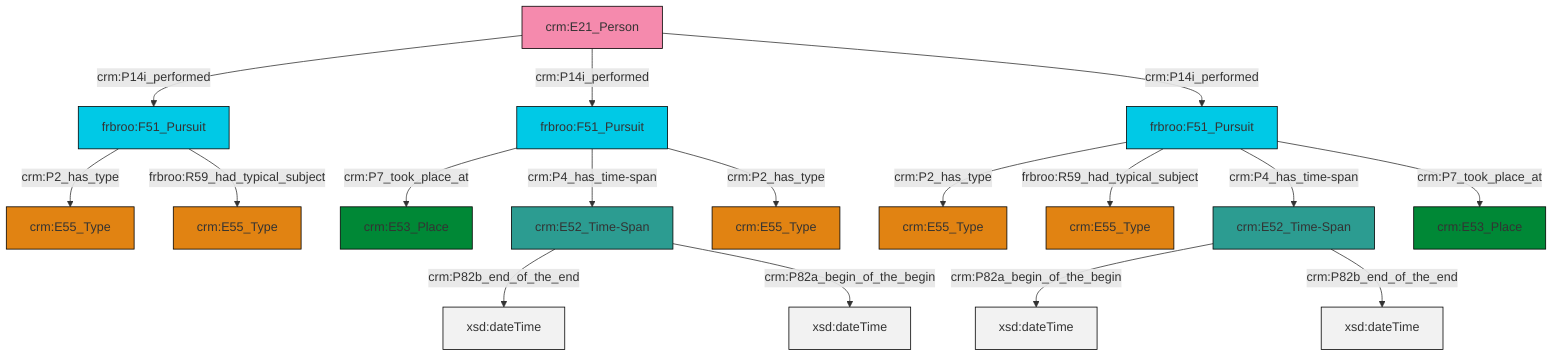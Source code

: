 graph TD
classDef Literal fill:#f2f2f2,stroke:#000000;
classDef CRM_Entity fill:#FFFFFF,stroke:#000000;
classDef Temporal_Entity fill:#00C9E6, stroke:#000000;
classDef Type fill:#E18312, stroke:#000000;
classDef Time-Span fill:#2C9C91, stroke:#000000;
classDef Appellation fill:#FFEB7F, stroke:#000000;
classDef Place fill:#008836, stroke:#000000;
classDef Persistent_Item fill:#B266B2, stroke:#000000;
classDef Conceptual_Object fill:#FFD700, stroke:#000000;
classDef Physical_Thing fill:#D2B48C, stroke:#000000;
classDef Actor fill:#f58aad, stroke:#000000;
classDef PC_Classes fill:#4ce600, stroke:#000000;
classDef Multi fill:#cccccc,stroke:#000000;

2["frbroo:F51_Pursuit"]:::Temporal_Entity -->|crm:P2_has_type| 3["crm:E55_Type"]:::Type
8["crm:E21_Person"]:::Actor -->|crm:P14i_performed| 9["frbroo:F51_Pursuit"]:::Temporal_Entity
8["crm:E21_Person"]:::Actor -->|crm:P14i_performed| 12["frbroo:F51_Pursuit"]:::Temporal_Entity
12["frbroo:F51_Pursuit"]:::Temporal_Entity -->|crm:P7_took_place_at| 15["crm:E53_Place"]:::Place
2["frbroo:F51_Pursuit"]:::Temporal_Entity -->|frbroo:R59_had_typical_subject| 16["crm:E55_Type"]:::Type
18["crm:E52_Time-Span"]:::Time-Span -->|crm:P82b_end_of_the_end| 19[xsd:dateTime]:::Literal
9["frbroo:F51_Pursuit"]:::Temporal_Entity -->|crm:P2_has_type| 6["crm:E55_Type"]:::Type
12["frbroo:F51_Pursuit"]:::Temporal_Entity -->|crm:P4_has_time-span| 18["crm:E52_Time-Span"]:::Time-Span
23["crm:E52_Time-Span"]:::Time-Span -->|crm:P82a_begin_of_the_begin| 26[xsd:dateTime]:::Literal
18["crm:E52_Time-Span"]:::Time-Span -->|crm:P82a_begin_of_the_begin| 30[xsd:dateTime]:::Literal
2["frbroo:F51_Pursuit"]:::Temporal_Entity -->|crm:P4_has_time-span| 23["crm:E52_Time-Span"]:::Time-Span
9["frbroo:F51_Pursuit"]:::Temporal_Entity -->|frbroo:R59_had_typical_subject| 21["crm:E55_Type"]:::Type
12["frbroo:F51_Pursuit"]:::Temporal_Entity -->|crm:P2_has_type| 0["crm:E55_Type"]:::Type
23["crm:E52_Time-Span"]:::Time-Span -->|crm:P82b_end_of_the_end| 31[xsd:dateTime]:::Literal
2["frbroo:F51_Pursuit"]:::Temporal_Entity -->|crm:P7_took_place_at| 4["crm:E53_Place"]:::Place
8["crm:E21_Person"]:::Actor -->|crm:P14i_performed| 2["frbroo:F51_Pursuit"]:::Temporal_Entity
